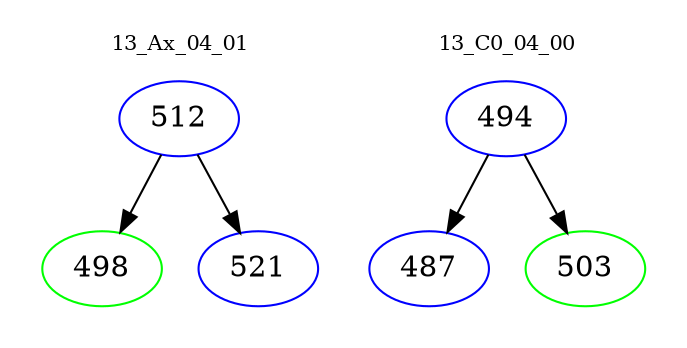 digraph{
subgraph cluster_0 {
color = white
label = "13_Ax_04_01";
fontsize=10;
T0_512 [label="512", color="blue"]
T0_512 -> T0_498 [color="black"]
T0_498 [label="498", color="green"]
T0_512 -> T0_521 [color="black"]
T0_521 [label="521", color="blue"]
}
subgraph cluster_1 {
color = white
label = "13_C0_04_00";
fontsize=10;
T1_494 [label="494", color="blue"]
T1_494 -> T1_487 [color="black"]
T1_487 [label="487", color="blue"]
T1_494 -> T1_503 [color="black"]
T1_503 [label="503", color="green"]
}
}
